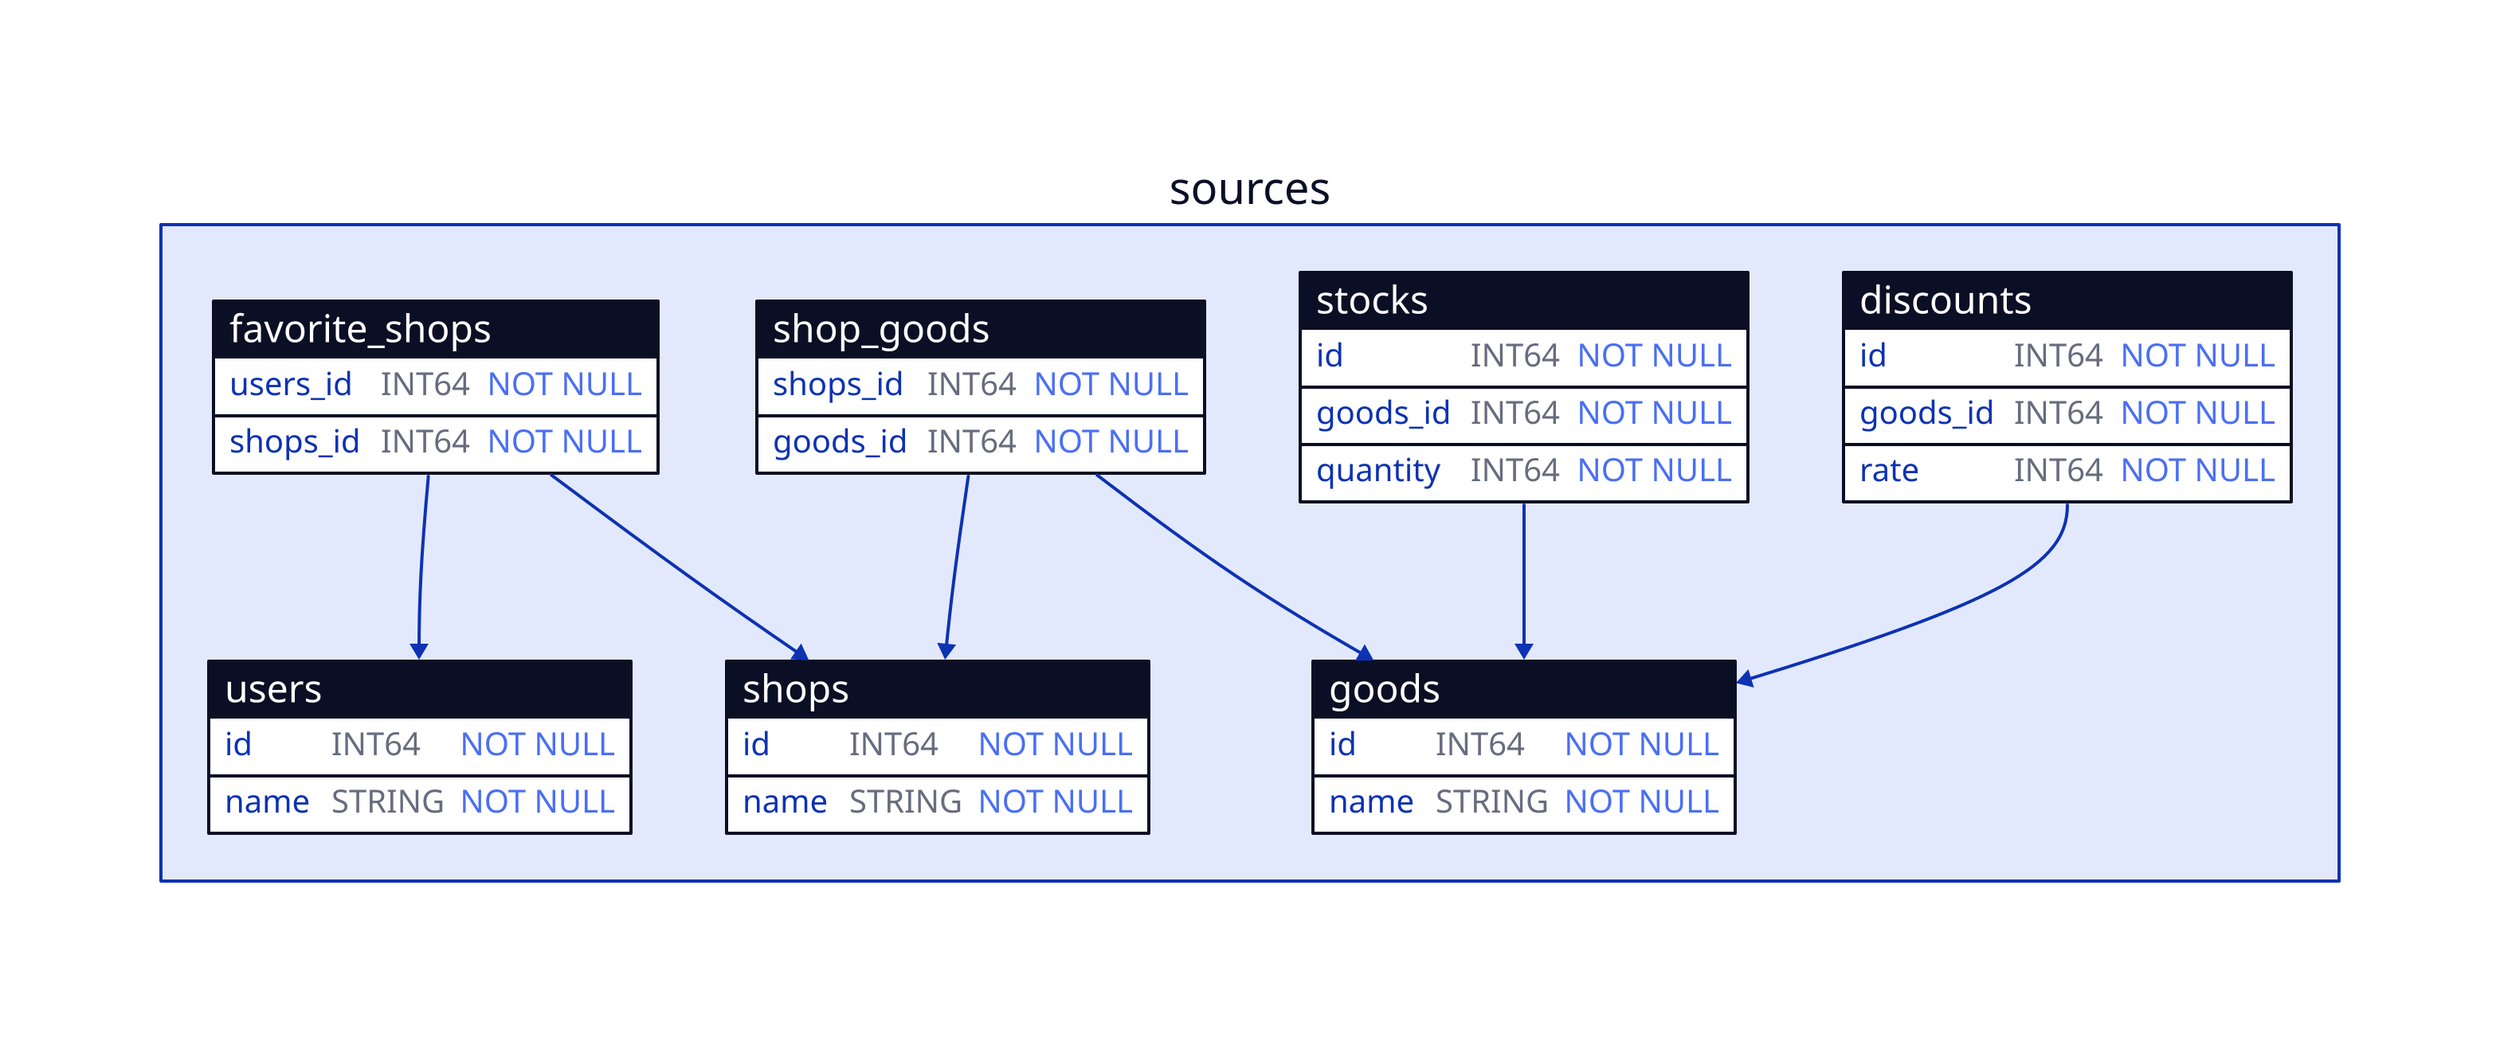 sources: {
  users: {
    shape: sql_table
    id: INT64 {constraint: NOT NULL}
    name: STRING {constraint: NOT NULL}
  }

  favorite_shops: {
    shape: sql_table
    users_id: INT64 {constraint: NOT NULL}
    shops_id: INT64 {constraint: NOT NULL}
  }

  shops: {
    shape: sql_table
    id: INT64 {constraint: NOT NULL}
    name: STRING {constraint: NOT NULL}
  }

  shop_goods: {
    shape: sql_table
    shops_id: INT64 {constraint: NOT NULL}
    goods_id: INT64 {constraint: NOT NULL}
  }

  goods: {
    shape: sql_table
    id: INT64 {constraint: NOT NULL}
    name: STRING {constraint: NOT NULL}
  }

  stocks: {
    shape: sql_table
    id: INT64 {constraint: NOT NULL}
    goods_id: INT64 {constraint: NOT NULL}
    quantity: INT64 {constraint: NOT NULL}
  }

  discounts: {
    shape: sql_table
    id: INT64 {constraint: NOT NULL}
    goods_id: INT64 {constraint: NOT NULL}
    rate: INT64 {constraint: NOT NULL}
  }

  favorite_shops -> users
  favorite_shops -> shops
  shop_goods -> shops
  shop_goods -> goods
  stocks -> goods
  discounts -> goods
}

